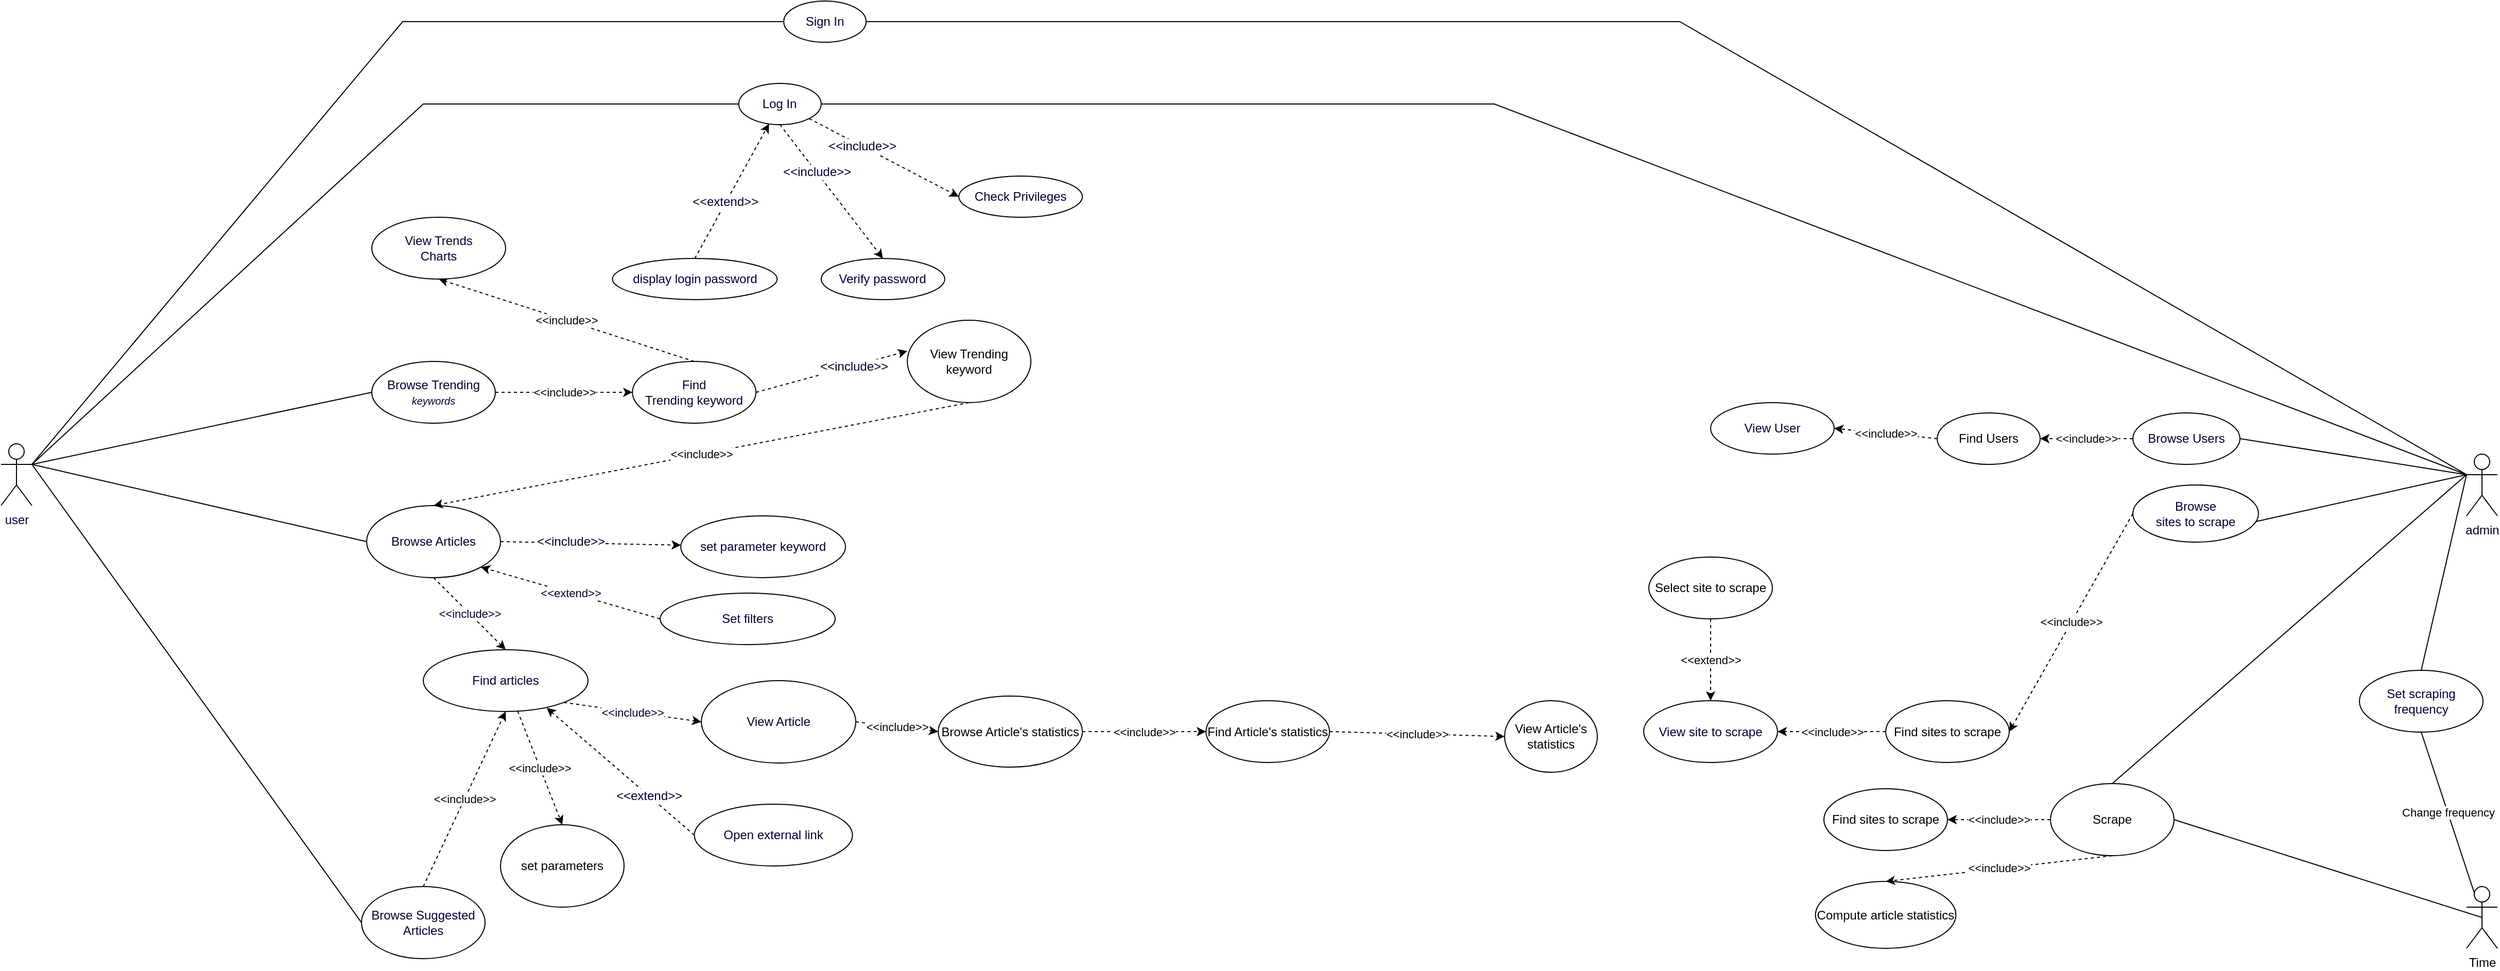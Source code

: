 <mxfile version="12.6.7" type="github"><diagram id="ZAgGAIi3dmVIeflnCfv2" name="Page-1"><mxGraphModel dx="1681" dy="465" grid="1" gridSize="10" guides="1" tooltips="1" connect="1" arrows="1" fold="1" page="1" pageScale="1" pageWidth="827" pageHeight="1169" math="0" shadow="0"><root><mxCell id="0"/><mxCell id="1" parent="0"/><mxCell id="CP3oCDRxCd9tqITZmoJh-10" style="rounded=0;orthogonalLoop=1;jettySize=auto;html=1;entryX=0;entryY=0.5;entryDx=0;entryDy=0;exitX=1;exitY=0.333;exitDx=0;exitDy=0;exitPerimeter=0;endArrow=none;endFill=0;fontColor=#000033;" parent="1" source="CP3oCDRxCd9tqITZmoJh-8" target="CP3oCDRxCd9tqITZmoJh-9" edge="1"><mxGeometry relative="1" as="geometry"><mxPoint x="100" y="280" as="sourcePoint"/><Array as="points"><mxPoint x="130" y="80"/></Array></mxGeometry></mxCell><mxCell id="CP3oCDRxCd9tqITZmoJh-12" style="edgeStyle=none;rounded=0;orthogonalLoop=1;jettySize=auto;html=1;exitX=1;exitY=0.333;exitDx=0;exitDy=0;exitPerimeter=0;entryX=0;entryY=0.5;entryDx=0;entryDy=0;endArrow=none;endFill=0;fontColor=#000033;" parent="1" source="CP3oCDRxCd9tqITZmoJh-8" target="CP3oCDRxCd9tqITZmoJh-11" edge="1"><mxGeometry relative="1" as="geometry"><Array as="points"><mxPoint x="150" y="160"/></Array></mxGeometry></mxCell><mxCell id="CP3oCDRxCd9tqITZmoJh-25" style="edgeStyle=none;rounded=0;orthogonalLoop=1;jettySize=auto;html=1;exitX=1;exitY=0.333;exitDx=0;exitDy=0;exitPerimeter=0;entryX=0;entryY=0.5;entryDx=0;entryDy=0;endArrow=none;endFill=0;fontColor=#000033;" parent="1" source="CP3oCDRxCd9tqITZmoJh-8" target="CP3oCDRxCd9tqITZmoJh-23" edge="1"><mxGeometry relative="1" as="geometry"/></mxCell><mxCell id="CP3oCDRxCd9tqITZmoJh-32" style="edgeStyle=none;rounded=0;orthogonalLoop=1;jettySize=auto;html=1;exitX=1;exitY=0.333;exitDx=0;exitDy=0;exitPerimeter=0;entryX=0;entryY=0.5;entryDx=0;entryDy=0;startArrow=none;startFill=0;endArrow=none;endFill=0;fontColor=#000033;" parent="1" source="CP3oCDRxCd9tqITZmoJh-8" target="CP3oCDRxCd9tqITZmoJh-31" edge="1"><mxGeometry relative="1" as="geometry"/></mxCell><mxCell id="CP3oCDRxCd9tqITZmoJh-58" style="edgeStyle=none;rounded=0;orthogonalLoop=1;jettySize=auto;html=1;exitX=1;exitY=0.333;exitDx=0;exitDy=0;exitPerimeter=0;entryX=0;entryY=0.5;entryDx=0;entryDy=0;startArrow=none;startFill=0;endArrow=none;endFill=0;fontColor=#000033;" parent="1" source="CP3oCDRxCd9tqITZmoJh-8" target="CP3oCDRxCd9tqITZmoJh-57" edge="1"><mxGeometry relative="1" as="geometry"/></mxCell><mxCell id="CP3oCDRxCd9tqITZmoJh-8" value="user" style="shape=umlActor;verticalLabelPosition=bottom;labelBackgroundColor=#ffffff;verticalAlign=top;html=1;fontColor=#000033;" parent="1" vertex="1"><mxGeometry x="-260" y="490" width="30" height="60" as="geometry"/></mxCell><mxCell id="CP3oCDRxCd9tqITZmoJh-9" value="Sign In" style="ellipse;whiteSpace=wrap;html=1;fontColor=#000033;" parent="1" vertex="1"><mxGeometry x="500" y="60" width="80" height="40" as="geometry"/></mxCell><mxCell id="CP3oCDRxCd9tqITZmoJh-16" style="edgeStyle=none;rounded=0;orthogonalLoop=1;jettySize=auto;html=1;exitX=0.5;exitY=1;exitDx=0;exitDy=0;entryX=0.5;entryY=0;entryDx=0;entryDy=0;dashed=1;fontColor=#000033;" parent="1" source="CP3oCDRxCd9tqITZmoJh-11" target="CP3oCDRxCd9tqITZmoJh-15" edge="1"><mxGeometry relative="1" as="geometry"/></mxCell><mxCell id="CP3oCDRxCd9tqITZmoJh-17" value="&amp;lt;&amp;lt;include&amp;gt;&amp;gt;" style="text;html=1;align=center;verticalAlign=middle;resizable=0;points=[];;labelBackgroundColor=#ffffff;fontColor=#000033;" parent="CP3oCDRxCd9tqITZmoJh-16" vertex="1" connectable="0"><mxGeometry x="-0.295" relative="1" as="geometry"><mxPoint as="offset"/></mxGeometry></mxCell><mxCell id="CP3oCDRxCd9tqITZmoJh-11" value="Log In" style="ellipse;whiteSpace=wrap;html=1;fontColor=#000033;" parent="1" vertex="1"><mxGeometry x="456.36" y="140" width="80" height="40" as="geometry"/></mxCell><mxCell id="CP3oCDRxCd9tqITZmoJh-15" value="Verify password" style="ellipse;whiteSpace=wrap;html=1;fontColor=#000033;" parent="1" vertex="1"><mxGeometry x="536.36" y="310" width="120" height="40" as="geometry"/></mxCell><mxCell id="CP3oCDRxCd9tqITZmoJh-20" style="edgeStyle=none;rounded=0;orthogonalLoop=1;jettySize=auto;html=1;exitX=0.5;exitY=0;exitDx=0;exitDy=0;dashed=1;fontColor=#000033;" parent="1" source="CP3oCDRxCd9tqITZmoJh-18" target="CP3oCDRxCd9tqITZmoJh-11" edge="1"><mxGeometry relative="1" as="geometry"/></mxCell><mxCell id="CP3oCDRxCd9tqITZmoJh-21" value="&amp;lt;&amp;lt;extend&amp;gt;&amp;gt;" style="text;html=1;align=center;verticalAlign=middle;resizable=0;points=[];;labelBackgroundColor=#ffffff;fontColor=#000033;" parent="CP3oCDRxCd9tqITZmoJh-20" vertex="1" connectable="0"><mxGeometry x="-0.163" y="1" relative="1" as="geometry"><mxPoint as="offset"/></mxGeometry></mxCell><mxCell id="CP3oCDRxCd9tqITZmoJh-18" value="display login password" style="ellipse;whiteSpace=wrap;html=1;fontColor=#000033;" parent="1" vertex="1"><mxGeometry x="333.65" y="310" width="160" height="40" as="geometry"/></mxCell><mxCell id="AH1tyNpUIjv2iRFEE-po-1" value="&amp;lt;&amp;lt;include&amp;gt;&amp;gt;" style="rounded=0;orthogonalLoop=1;jettySize=auto;html=1;exitX=1;exitY=0.5;exitDx=0;exitDy=0;entryX=0;entryY=0.5;entryDx=0;entryDy=0;dashed=1;" parent="1" source="CP3oCDRxCd9tqITZmoJh-23" target="CP3oCDRxCd9tqITZmoJh-27" edge="1"><mxGeometry relative="1" as="geometry"/></mxCell><mxCell id="CP3oCDRxCd9tqITZmoJh-23" value="&lt;div&gt;Browse Trending&lt;/div&gt;&lt;i&gt;&lt;font style=&quot;font-size: 10px&quot;&gt;keywords&lt;/font&gt;&lt;/i&gt;" style="ellipse;whiteSpace=wrap;html=1;fontColor=#000033;" parent="1" vertex="1"><mxGeometry x="100" y="410" width="120" height="60" as="geometry"/></mxCell><mxCell id="CP3oCDRxCd9tqITZmoJh-33" style="edgeStyle=none;rounded=0;orthogonalLoop=1;jettySize=auto;html=1;exitX=1;exitY=0.5;exitDx=0;exitDy=0;entryX=0;entryY=0.375;entryDx=0;entryDy=0;entryPerimeter=0;startArrow=none;startFill=0;endArrow=classic;endFill=1;dashed=1;fontColor=#000033;" parent="1" source="CP3oCDRxCd9tqITZmoJh-27" target="AH1tyNpUIjv2iRFEE-po-2" edge="1"><mxGeometry relative="1" as="geometry"/></mxCell><mxCell id="CP3oCDRxCd9tqITZmoJh-39" value="&amp;lt;&amp;lt;include&amp;gt;&amp;gt;" style="text;html=1;align=center;verticalAlign=middle;resizable=0;points=[];;labelBackgroundColor=#ffffff;fontColor=#000033;" parent="CP3oCDRxCd9tqITZmoJh-33" vertex="1" connectable="0"><mxGeometry x="0.285" y="-1" relative="1" as="geometry"><mxPoint as="offset"/></mxGeometry></mxCell><mxCell id="CP3oCDRxCd9tqITZmoJh-27" value="&lt;div&gt;Find&lt;br&gt;&lt;/div&gt;&lt;font style=&quot;font-size: 12px&quot;&gt;Trending keyword&lt;br&gt;&lt;/font&gt;" style="ellipse;whiteSpace=wrap;html=1;fontColor=#000033;" parent="1" vertex="1"><mxGeometry x="353.06" y="410" width="120" height="60" as="geometry"/></mxCell><mxCell id="CP3oCDRxCd9tqITZmoJh-37" style="edgeStyle=none;rounded=0;orthogonalLoop=1;jettySize=auto;html=1;exitX=1;exitY=0.5;exitDx=0;exitDy=0;startArrow=none;startFill=0;endArrow=classic;endFill=1;dashed=1;fontColor=#000033;" parent="1" source="CP3oCDRxCd9tqITZmoJh-31" target="CP3oCDRxCd9tqITZmoJh-34" edge="1"><mxGeometry relative="1" as="geometry"/></mxCell><mxCell id="CP3oCDRxCd9tqITZmoJh-40" value="&amp;lt;&amp;lt;include&amp;gt;&amp;gt;" style="text;html=1;align=center;verticalAlign=middle;resizable=0;points=[];;labelBackgroundColor=#ffffff;fontColor=#000033;" parent="CP3oCDRxCd9tqITZmoJh-37" vertex="1" connectable="0"><mxGeometry x="-0.225" y="2" relative="1" as="geometry"><mxPoint as="offset"/></mxGeometry></mxCell><mxCell id="CP3oCDRxCd9tqITZmoJh-42" value="&amp;lt;&amp;lt;include&amp;gt;&amp;gt;" style="edgeStyle=none;rounded=0;orthogonalLoop=1;jettySize=auto;html=1;exitX=0.5;exitY=1;exitDx=0;exitDy=0;entryX=0.5;entryY=0;entryDx=0;entryDy=0;dashed=1;startArrow=none;startFill=0;endArrow=classic;endFill=1;fontColor=#000033;" parent="1" source="CP3oCDRxCd9tqITZmoJh-31" target="CP3oCDRxCd9tqITZmoJh-41" edge="1"><mxGeometry relative="1" as="geometry"/></mxCell><mxCell id="CP3oCDRxCd9tqITZmoJh-31" value="Browse Articles" style="ellipse;whiteSpace=wrap;html=1;fontColor=#000033;" parent="1" vertex="1"><mxGeometry x="95" y="550" width="130" height="70" as="geometry"/></mxCell><mxCell id="CP3oCDRxCd9tqITZmoJh-34" value="set parameter keyword" style="ellipse;whiteSpace=wrap;html=1;fontColor=#000033;" parent="1" vertex="1"><mxGeometry x="400" y="560" width="160" height="60" as="geometry"/></mxCell><mxCell id="CP3oCDRxCd9tqITZmoJh-38" value="&amp;lt;&amp;lt;extend&amp;gt;&amp;gt;" style="edgeStyle=none;rounded=0;orthogonalLoop=1;jettySize=auto;html=1;exitX=0;exitY=0.5;exitDx=0;exitDy=0;startArrow=none;startFill=0;endArrow=classic;endFill=1;dashed=1;fontColor=#000033;entryX=1;entryY=1;entryDx=0;entryDy=0;" parent="1" source="CP3oCDRxCd9tqITZmoJh-35" target="CP3oCDRxCd9tqITZmoJh-31" edge="1"><mxGeometry relative="1" as="geometry"><mxPoint x="400" y="681" as="sourcePoint"/><mxPoint x="231.235" y="613.494" as="targetPoint"/></mxGeometry></mxCell><mxCell id="CP3oCDRxCd9tqITZmoJh-35" value="Set filters" style="ellipse;whiteSpace=wrap;html=1;fontColor=#000033;" parent="1" vertex="1"><mxGeometry x="380" y="635" width="170" height="50" as="geometry"/></mxCell><mxCell id="AH1tyNpUIjv2iRFEE-po-13" value="&amp;lt;&amp;lt;include&amp;gt;&amp;gt;" style="edgeStyle=none;rounded=0;orthogonalLoop=1;jettySize=auto;html=1;entryX=0.5;entryY=0;entryDx=0;entryDy=0;dashed=1;" parent="1" source="CP3oCDRxCd9tqITZmoJh-41" target="AH1tyNpUIjv2iRFEE-po-11" edge="1"><mxGeometry relative="1" as="geometry"/></mxCell><mxCell id="CP3oCDRxCd9tqITZmoJh-41" value="Find articles" style="ellipse;whiteSpace=wrap;html=1;fontColor=#000033;" parent="1" vertex="1"><mxGeometry x="150" y="690" width="160" height="60" as="geometry"/></mxCell><mxCell id="CP3oCDRxCd9tqITZmoJh-52" value="&amp;lt;&amp;lt;include&amp;gt;&amp;gt;" style="edgeStyle=none;rounded=0;orthogonalLoop=1;jettySize=auto;html=1;exitX=1;exitY=1;exitDx=0;exitDy=0;entryX=0;entryY=0.5;entryDx=0;entryDy=0;dashed=1;startArrow=none;startFill=0;endArrow=classic;endFill=1;fontColor=#000033;" parent="1" source="CP3oCDRxCd9tqITZmoJh-41" target="CP3oCDRxCd9tqITZmoJh-51" edge="1"><mxGeometry relative="1" as="geometry"><mxPoint x="440.0" y="780" as="sourcePoint"/></mxGeometry></mxCell><mxCell id="AH1tyNpUIjv2iRFEE-po-5" value="&amp;lt;&amp;lt;include&amp;gt;&amp;gt;" style="edgeStyle=none;rounded=0;orthogonalLoop=1;jettySize=auto;html=1;exitX=1;exitY=0.5;exitDx=0;exitDy=0;entryX=0;entryY=0.5;entryDx=0;entryDy=0;dashed=1;" parent="1" source="CP3oCDRxCd9tqITZmoJh-51" target="AH1tyNpUIjv2iRFEE-po-4" edge="1"><mxGeometry relative="1" as="geometry"/></mxCell><mxCell id="CP3oCDRxCd9tqITZmoJh-51" value="View Article" style="ellipse;whiteSpace=wrap;html=1;fontColor=#000033;" parent="1" vertex="1"><mxGeometry x="420" y="720" width="150" height="80" as="geometry"/></mxCell><mxCell id="CP3oCDRxCd9tqITZmoJh-54" value="Open external link" style="ellipse;whiteSpace=wrap;html=1;fontColor=#000033;" parent="1" vertex="1"><mxGeometry x="413.18" y="840" width="153.64" height="60" as="geometry"/></mxCell><mxCell id="AH1tyNpUIjv2iRFEE-po-10" value="&amp;lt;&amp;lt;include&amp;gt;&amp;gt;" style="edgeStyle=none;rounded=0;orthogonalLoop=1;jettySize=auto;html=1;exitX=0.5;exitY=0;exitDx=0;exitDy=0;entryX=0.5;entryY=1;entryDx=0;entryDy=0;dashed=1;" parent="1" source="CP3oCDRxCd9tqITZmoJh-57" target="CP3oCDRxCd9tqITZmoJh-41" edge="1"><mxGeometry relative="1" as="geometry"/></mxCell><mxCell id="CP3oCDRxCd9tqITZmoJh-57" value="&lt;div&gt;Browse Suggested&lt;/div&gt;&lt;div&gt;Articles&lt;br&gt;&lt;/div&gt;&lt;i&gt;&lt;font style=&quot;font-size: 10px&quot;&gt;&lt;/font&gt;&lt;/i&gt;" style="ellipse;whiteSpace=wrap;html=1;fontColor=#000033;" parent="1" vertex="1"><mxGeometry x="90" y="920" width="120" height="70" as="geometry"/></mxCell><mxCell id="AH1tyNpUIjv2iRFEE-po-49" value="&amp;lt;&amp;lt;include&amp;gt;&amp;gt;" style="edgeStyle=none;rounded=0;orthogonalLoop=1;jettySize=auto;html=1;exitX=0.5;exitY=0;exitDx=0;exitDy=0;entryX=0.5;entryY=1;entryDx=0;entryDy=0;dashed=1;endArrow=classic;endFill=1;" parent="1" source="CP3oCDRxCd9tqITZmoJh-27" target="CP3oCDRxCd9tqITZmoJh-68" edge="1"><mxGeometry relative="1" as="geometry"/></mxCell><mxCell id="CP3oCDRxCd9tqITZmoJh-68" value="&lt;div&gt;View Trends&lt;/div&gt;&lt;div&gt;Charts&lt;br&gt;&lt;/div&gt;" style="ellipse;whiteSpace=wrap;html=1;fontColor=#000033;" parent="1" vertex="1"><mxGeometry x="100" y="270" width="130" height="60" as="geometry"/></mxCell><mxCell id="27m-Bh1FoH7Uecb6Px1l-12" style="edgeStyle=none;rounded=0;orthogonalLoop=1;jettySize=auto;html=1;exitX=0;exitY=0.333;exitDx=0;exitDy=0;exitPerimeter=0;entryX=0.5;entryY=0;entryDx=0;entryDy=0;endArrow=none;endFill=0;" parent="1" source="CP3oCDRxCd9tqITZmoJh-70" target="27m-Bh1FoH7Uecb6Px1l-11" edge="1"><mxGeometry relative="1" as="geometry"/></mxCell><mxCell id="27m-Bh1FoH7Uecb6Px1l-14" style="edgeStyle=none;rounded=0;orthogonalLoop=1;jettySize=auto;html=1;exitX=0;exitY=0.333;exitDx=0;exitDy=0;exitPerimeter=0;endArrow=none;endFill=0;entryX=0.5;entryY=0;entryDx=0;entryDy=0;" parent="1" source="CP3oCDRxCd9tqITZmoJh-70" target="AH1tyNpUIjv2iRFEE-po-36" edge="1"><mxGeometry relative="1" as="geometry"><mxPoint x="1922.0" y="680" as="targetPoint"/></mxGeometry></mxCell><mxCell id="27m-Bh1FoH7Uecb6Px1l-19" style="edgeStyle=none;rounded=0;orthogonalLoop=1;jettySize=auto;html=1;exitX=0;exitY=0.333;exitDx=0;exitDy=0;exitPerimeter=0;entryX=0.98;entryY=0.64;entryDx=0;entryDy=0;entryPerimeter=0;startArrow=none;startFill=0;endArrow=none;endFill=0;" parent="1" source="CP3oCDRxCd9tqITZmoJh-70" target="27m-Bh1FoH7Uecb6Px1l-17" edge="1"><mxGeometry relative="1" as="geometry"/></mxCell><mxCell id="27m-Bh1FoH7Uecb6Px1l-23" style="edgeStyle=none;rounded=0;orthogonalLoop=1;jettySize=auto;html=1;exitX=0;exitY=0.333;exitDx=0;exitDy=0;exitPerimeter=0;startArrow=none;startFill=0;endArrow=none;endFill=0;entryX=1;entryY=0.5;entryDx=0;entryDy=0;" parent="1" source="CP3oCDRxCd9tqITZmoJh-70" target="CP3oCDRxCd9tqITZmoJh-9" edge="1"><mxGeometry relative="1" as="geometry"><mxPoint x="750" y="80" as="targetPoint"/><Array as="points"><mxPoint x="1370" y="80"/></Array></mxGeometry></mxCell><mxCell id="27m-Bh1FoH7Uecb6Px1l-24" style="edgeStyle=none;rounded=0;orthogonalLoop=1;jettySize=auto;html=1;exitX=0;exitY=0.333;exitDx=0;exitDy=0;exitPerimeter=0;entryX=1;entryY=0.5;entryDx=0;entryDy=0;startArrow=none;startFill=0;endArrow=none;endFill=0;" parent="1" source="CP3oCDRxCd9tqITZmoJh-70" target="CP3oCDRxCd9tqITZmoJh-11" edge="1"><mxGeometry relative="1" as="geometry"><Array as="points"><mxPoint x="1190" y="160"/></Array></mxGeometry></mxCell><mxCell id="CP3oCDRxCd9tqITZmoJh-70" value="admin" style="shape=umlActor;verticalLabelPosition=bottom;labelBackgroundColor=#ffffff;verticalAlign=top;html=1;outlineConnect=0;fontColor=#000033;" parent="1" vertex="1"><mxGeometry x="2134" y="500" width="30" height="60" as="geometry"/></mxCell><mxCell id="CP3oCDRxCd9tqITZmoJh-73" value="View User" style="ellipse;whiteSpace=wrap;html=1;fontColor=#000033;" parent="1" vertex="1"><mxGeometry x="1400" y="450" width="120" height="50" as="geometry"/></mxCell><mxCell id="3uTC4VKs4l4GMZnqRIRb-13" style="rounded=0;orthogonalLoop=1;jettySize=auto;html=1;exitX=1;exitY=0.5;exitDx=0;exitDy=0;entryX=0;entryY=0.333;entryDx=0;entryDy=0;entryPerimeter=0;endArrow=none;endFill=0;" parent="1" source="27m-Bh1FoH7Uecb6Px1l-5" target="CP3oCDRxCd9tqITZmoJh-70" edge="1"><mxGeometry relative="1" as="geometry"/></mxCell><mxCell id="AH1tyNpUIjv2iRFEE-po-16" value="&amp;lt;&amp;lt;include&amp;gt;&amp;gt;" style="edgeStyle=none;rounded=0;orthogonalLoop=1;jettySize=auto;html=1;exitX=0;exitY=0.5;exitDx=0;exitDy=0;entryX=1;entryY=0.5;entryDx=0;entryDy=0;dashed=1;" parent="1" source="27m-Bh1FoH7Uecb6Px1l-5" target="AH1tyNpUIjv2iRFEE-po-15" edge="1"><mxGeometry relative="1" as="geometry"/></mxCell><mxCell id="27m-Bh1FoH7Uecb6Px1l-5" value="Browse Users" style="ellipse;whiteSpace=wrap;html=1;fontColor=#000033;" parent="1" vertex="1"><mxGeometry x="1810" y="460" width="104" height="50" as="geometry"/></mxCell><mxCell id="AH1tyNpUIjv2iRFEE-po-47" value="Change frequency" style="edgeStyle=none;rounded=0;orthogonalLoop=1;jettySize=auto;html=1;exitX=0.5;exitY=1;exitDx=0;exitDy=0;entryX=0.25;entryY=0.1;entryDx=0;entryDy=0;entryPerimeter=0;endArrow=none;endFill=0;" parent="1" source="27m-Bh1FoH7Uecb6Px1l-11" target="AH1tyNpUIjv2iRFEE-po-28" edge="1"><mxGeometry relative="1" as="geometry"/></mxCell><mxCell id="27m-Bh1FoH7Uecb6Px1l-11" value="Set scraping frequency" style="ellipse;whiteSpace=wrap;html=1;fontColor=#000033;" parent="1" vertex="1"><mxGeometry x="2030" y="710" width="120" height="60" as="geometry"/></mxCell><mxCell id="AH1tyNpUIjv2iRFEE-po-24" value="&amp;lt;&amp;lt;include&amp;gt;&amp;gt;" style="edgeStyle=none;rounded=0;orthogonalLoop=1;jettySize=auto;html=1;exitX=0;exitY=0.5;exitDx=0;exitDy=0;entryX=1;entryY=0.5;entryDx=0;entryDy=0;dashed=1;" parent="1" source="27m-Bh1FoH7Uecb6Px1l-17" target="AH1tyNpUIjv2iRFEE-po-22" edge="1"><mxGeometry relative="1" as="geometry"/></mxCell><mxCell id="27m-Bh1FoH7Uecb6Px1l-17" value="&lt;div&gt;Browse&lt;/div&gt;&lt;div&gt;sites to scrape&lt;br&gt;&lt;/div&gt;" style="ellipse;whiteSpace=wrap;html=1;fontColor=#000033;" parent="1" vertex="1"><mxGeometry x="1810" y="530" width="122" height="55.5" as="geometry"/></mxCell><mxCell id="27m-Bh1FoH7Uecb6Px1l-20" value="View site to scrape" style="ellipse;whiteSpace=wrap;html=1;fontColor=#000033;" parent="1" vertex="1"><mxGeometry x="1335" y="739.5" width="130" height="60" as="geometry"/></mxCell><mxCell id="3uTC4VKs4l4GMZnqRIRb-2" value="Check Privileges" style="ellipse;whiteSpace=wrap;html=1;fontColor=#000033;" parent="1" vertex="1"><mxGeometry x="670" y="230" width="120" height="40" as="geometry"/></mxCell><mxCell id="3uTC4VKs4l4GMZnqRIRb-3" style="edgeStyle=none;rounded=0;orthogonalLoop=1;jettySize=auto;html=1;exitX=1;exitY=1;exitDx=0;exitDy=0;entryX=0;entryY=0.5;entryDx=0;entryDy=0;dashed=1;fontColor=#000033;" parent="1" source="CP3oCDRxCd9tqITZmoJh-11" target="3uTC4VKs4l4GMZnqRIRb-2" edge="1"><mxGeometry relative="1" as="geometry"><mxPoint x="506.36" y="190" as="sourcePoint"/><mxPoint x="606.36" y="320" as="targetPoint"/><Array as="points"/></mxGeometry></mxCell><mxCell id="3uTC4VKs4l4GMZnqRIRb-4" value="&amp;lt;&amp;lt;include&amp;gt;&amp;gt;" style="text;html=1;align=center;verticalAlign=middle;resizable=0;points=[];;labelBackgroundColor=#ffffff;fontColor=#000033;" parent="3uTC4VKs4l4GMZnqRIRb-3" vertex="1" connectable="0"><mxGeometry x="-0.295" relative="1" as="geometry"><mxPoint as="offset"/></mxGeometry></mxCell><mxCell id="3uTC4VKs4l4GMZnqRIRb-7" style="edgeStyle=none;rounded=0;orthogonalLoop=1;jettySize=auto;html=1;exitX=0;exitY=0.5;exitDx=0;exitDy=0;entryX=0.749;entryY=0.94;entryDx=0;entryDy=0;dashed=1;startArrow=none;startFill=0;endArrow=classic;endFill=1;fontColor=#000033;entryPerimeter=0;" parent="1" source="CP3oCDRxCd9tqITZmoJh-54" target="CP3oCDRxCd9tqITZmoJh-41" edge="1"><mxGeometry relative="1" as="geometry"><mxPoint x="320" y="860" as="sourcePoint"/><mxPoint x="162.844" y="928.998" as="targetPoint"/></mxGeometry></mxCell><mxCell id="3uTC4VKs4l4GMZnqRIRb-8" value="&amp;lt;&amp;lt;extend&amp;gt;&amp;gt;" style="text;html=1;align=center;verticalAlign=middle;resizable=0;points=[];;labelBackgroundColor=#ffffff;fontColor=#000033;" parent="3uTC4VKs4l4GMZnqRIRb-7" vertex="1" connectable="0"><mxGeometry x="-0.377" relative="1" as="geometry"><mxPoint as="offset"/></mxGeometry></mxCell><mxCell id="AH1tyNpUIjv2iRFEE-po-3" value="&amp;lt;&amp;lt;include&amp;gt;&amp;gt;" style="edgeStyle=none;rounded=0;orthogonalLoop=1;jettySize=auto;html=1;exitX=0.5;exitY=1;exitDx=0;exitDy=0;entryX=0.5;entryY=0;entryDx=0;entryDy=0;dashed=1;" parent="1" source="AH1tyNpUIjv2iRFEE-po-2" target="CP3oCDRxCd9tqITZmoJh-31" edge="1"><mxGeometry relative="1" as="geometry"/></mxCell><mxCell id="AH1tyNpUIjv2iRFEE-po-2" value="View Trending keyword" style="ellipse;whiteSpace=wrap;html=1;" parent="1" vertex="1"><mxGeometry x="620" y="370" width="120" height="80" as="geometry"/></mxCell><mxCell id="AH1tyNpUIjv2iRFEE-po-7" value="&amp;lt;&amp;lt;include&amp;gt;&amp;gt;" style="edgeStyle=none;rounded=0;orthogonalLoop=1;jettySize=auto;html=1;exitX=1;exitY=0.5;exitDx=0;exitDy=0;dashed=1;" parent="1" source="AH1tyNpUIjv2iRFEE-po-4" target="AH1tyNpUIjv2iRFEE-po-6" edge="1"><mxGeometry relative="1" as="geometry"/></mxCell><mxCell id="AH1tyNpUIjv2iRFEE-po-4" value="Browse Article's statistics" style="ellipse;whiteSpace=wrap;html=1;" parent="1" vertex="1"><mxGeometry x="650" y="735" width="140" height="69" as="geometry"/></mxCell><mxCell id="AH1tyNpUIjv2iRFEE-po-9" value="&amp;lt;&amp;lt;include&amp;gt;&amp;gt;" style="edgeStyle=none;rounded=0;orthogonalLoop=1;jettySize=auto;html=1;exitX=1;exitY=0.5;exitDx=0;exitDy=0;entryX=0;entryY=0.5;entryDx=0;entryDy=0;dashed=1;" parent="1" source="AH1tyNpUIjv2iRFEE-po-6" target="AH1tyNpUIjv2iRFEE-po-8" edge="1"><mxGeometry relative="1" as="geometry"/></mxCell><mxCell id="AH1tyNpUIjv2iRFEE-po-6" value="Find Article's statistics" style="ellipse;whiteSpace=wrap;html=1;" parent="1" vertex="1"><mxGeometry x="910" y="739.5" width="120" height="60" as="geometry"/></mxCell><mxCell id="AH1tyNpUIjv2iRFEE-po-8" value="View Article's statistics" style="ellipse;whiteSpace=wrap;html=1;" parent="1" vertex="1"><mxGeometry x="1200" y="739.5" width="90" height="69.5" as="geometry"/></mxCell><mxCell id="AH1tyNpUIjv2iRFEE-po-11" value="set parameters" style="ellipse;whiteSpace=wrap;html=1;" parent="1" vertex="1"><mxGeometry x="225" y="860" width="120" height="80" as="geometry"/></mxCell><mxCell id="AH1tyNpUIjv2iRFEE-po-17" value="&amp;lt;&amp;lt;include&amp;gt;&amp;gt;" style="edgeStyle=none;rounded=0;orthogonalLoop=1;jettySize=auto;html=1;exitX=0;exitY=0.5;exitDx=0;exitDy=0;entryX=1;entryY=0.5;entryDx=0;entryDy=0;dashed=1;" parent="1" source="AH1tyNpUIjv2iRFEE-po-15" target="CP3oCDRxCd9tqITZmoJh-73" edge="1"><mxGeometry relative="1" as="geometry"/></mxCell><mxCell id="AH1tyNpUIjv2iRFEE-po-15" value="Find Users" style="ellipse;whiteSpace=wrap;html=1;" parent="1" vertex="1"><mxGeometry x="1620" y="460" width="100" height="50" as="geometry"/></mxCell><mxCell id="AH1tyNpUIjv2iRFEE-po-25" value="&amp;lt;&amp;lt;include&amp;gt;&amp;gt;" style="edgeStyle=none;rounded=0;orthogonalLoop=1;jettySize=auto;html=1;exitX=0;exitY=0.5;exitDx=0;exitDy=0;entryX=1;entryY=0.5;entryDx=0;entryDy=0;dashed=1;" parent="1" source="AH1tyNpUIjv2iRFEE-po-22" target="27m-Bh1FoH7Uecb6Px1l-20" edge="1"><mxGeometry relative="1" as="geometry"/></mxCell><mxCell id="AH1tyNpUIjv2iRFEE-po-22" value="Find sites to scrape" style="ellipse;whiteSpace=wrap;html=1;" parent="1" vertex="1"><mxGeometry x="1570" y="739.5" width="120" height="60" as="geometry"/></mxCell><mxCell id="AH1tyNpUIjv2iRFEE-po-27" value="&amp;lt;&amp;lt;extend&amp;gt;&amp;gt;" style="edgeStyle=none;rounded=0;orthogonalLoop=1;jettySize=auto;html=1;dashed=1;entryX=0.5;entryY=0;entryDx=0;entryDy=0;" parent="1" source="AH1tyNpUIjv2iRFEE-po-23" target="27m-Bh1FoH7Uecb6Px1l-20" edge="1"><mxGeometry relative="1" as="geometry"><mxPoint x="1395" y="750" as="targetPoint"/></mxGeometry></mxCell><mxCell id="AH1tyNpUIjv2iRFEE-po-23" value="Select site to scrape" style="ellipse;whiteSpace=wrap;html=1;" parent="1" vertex="1"><mxGeometry x="1340" y="600" width="120" height="60" as="geometry"/></mxCell><mxCell id="AH1tyNpUIjv2iRFEE-po-43" style="edgeStyle=none;rounded=0;orthogonalLoop=1;jettySize=auto;html=1;exitX=0.5;exitY=0.5;exitDx=0;exitDy=0;exitPerimeter=0;entryX=1;entryY=0.5;entryDx=0;entryDy=0;endArrow=none;endFill=0;" parent="1" source="AH1tyNpUIjv2iRFEE-po-28" target="AH1tyNpUIjv2iRFEE-po-36" edge="1"><mxGeometry relative="1" as="geometry"/></mxCell><mxCell id="AH1tyNpUIjv2iRFEE-po-28" value="Time" style="shape=umlActor;verticalLabelPosition=bottom;labelBackgroundColor=#ffffff;verticalAlign=top;html=1;outlineConnect=0;" parent="1" vertex="1"><mxGeometry x="2134" y="920" width="30" height="60" as="geometry"/></mxCell><mxCell id="AH1tyNpUIjv2iRFEE-po-35" value="Compute article statistics" style="ellipse;whiteSpace=wrap;html=1;" parent="1" vertex="1"><mxGeometry x="1501.83" y="915" width="136.35" height="65" as="geometry"/></mxCell><mxCell id="AH1tyNpUIjv2iRFEE-po-44" value="&amp;lt;&amp;lt;include&amp;gt;&amp;gt;" style="edgeStyle=none;rounded=0;orthogonalLoop=1;jettySize=auto;html=1;entryX=1;entryY=0.5;entryDx=0;entryDy=0;dashed=1;endArrow=classic;endFill=1;" parent="1" source="AH1tyNpUIjv2iRFEE-po-36" target="AH1tyNpUIjv2iRFEE-po-38" edge="1"><mxGeometry relative="1" as="geometry"/></mxCell><mxCell id="AH1tyNpUIjv2iRFEE-po-46" value="&amp;lt;&amp;lt;include&amp;gt;&amp;gt;" style="edgeStyle=none;rounded=0;orthogonalLoop=1;jettySize=auto;html=1;entryX=0.5;entryY=0;entryDx=0;entryDy=0;dashed=1;endArrow=classic;endFill=1;exitX=0.5;exitY=1;exitDx=0;exitDy=0;" parent="1" source="AH1tyNpUIjv2iRFEE-po-36" target="AH1tyNpUIjv2iRFEE-po-35" edge="1"><mxGeometry relative="1" as="geometry"/></mxCell><mxCell id="AH1tyNpUIjv2iRFEE-po-36" value="Scrape" style="ellipse;whiteSpace=wrap;html=1;" parent="1" vertex="1"><mxGeometry x="1730" y="820" width="120" height="70" as="geometry"/></mxCell><mxCell id="AH1tyNpUIjv2iRFEE-po-38" value="Find sites to scrape" style="ellipse;whiteSpace=wrap;html=1;" parent="1" vertex="1"><mxGeometry x="1510" y="825" width="120" height="60" as="geometry"/></mxCell></root></mxGraphModel></diagram></mxfile>